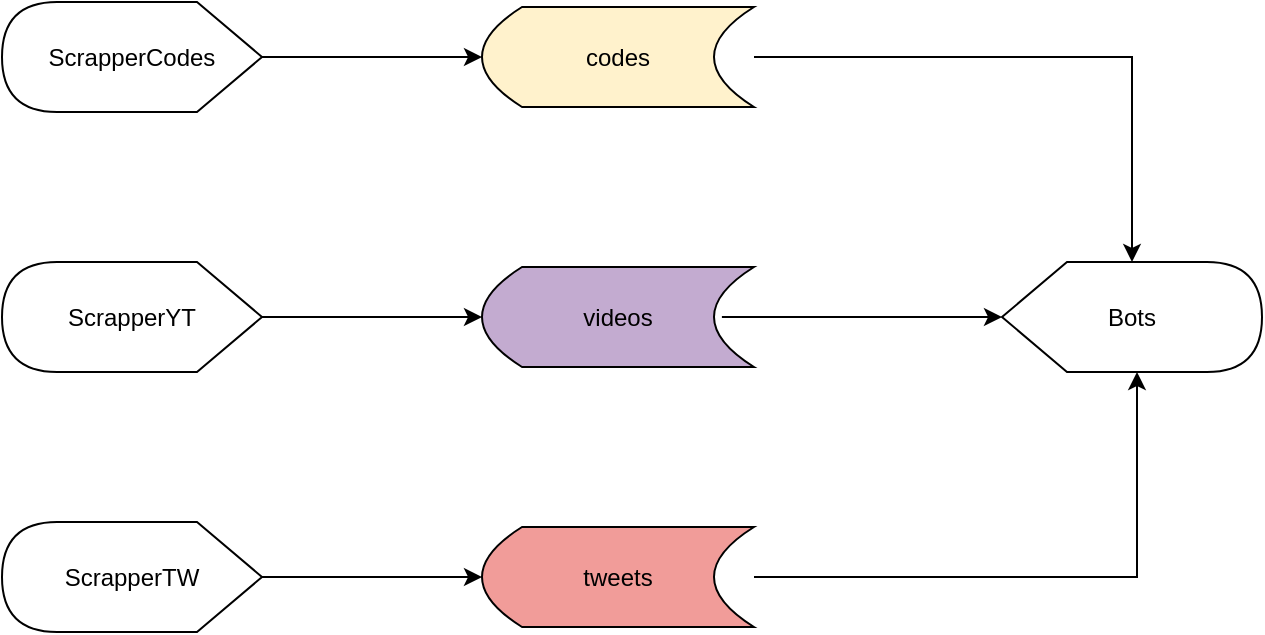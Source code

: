 <mxfile version="14.4.9" type="github">
  <diagram id="C5RBs43oDa-KdzZeNtuy" name="Page-1">
    <mxGraphModel dx="1422" dy="762" grid="1" gridSize="10" guides="1" tooltips="1" connect="1" arrows="1" fold="1" page="1" pageScale="1" pageWidth="827" pageHeight="1169" math="0" shadow="0">
      <root>
        <mxCell id="WIyWlLk6GJQsqaUBKTNV-0" />
        <mxCell id="WIyWlLk6GJQsqaUBKTNV-1" parent="WIyWlLk6GJQsqaUBKTNV-0" />
        <mxCell id="QOfzWd9f911VW4yFw9Vx-23" style="edgeStyle=orthogonalEdgeStyle;rounded=0;orthogonalLoop=1;jettySize=auto;html=1;" parent="WIyWlLk6GJQsqaUBKTNV-1" source="QOfzWd9f911VW4yFw9Vx-0" target="QOfzWd9f911VW4yFw9Vx-4" edge="1">
          <mxGeometry relative="1" as="geometry" />
        </mxCell>
        <mxCell id="QOfzWd9f911VW4yFw9Vx-0" value="codes" style="shape=dataStorage;whiteSpace=wrap;html=1;fixedSize=1;fillColor=#FFF2CC;" parent="WIyWlLk6GJQsqaUBKTNV-1" vertex="1">
          <mxGeometry x="350" y="72.5" width="136" height="50" as="geometry" />
        </mxCell>
        <mxCell id="QOfzWd9f911VW4yFw9Vx-1" value="videos" style="shape=dataStorage;whiteSpace=wrap;html=1;fixedSize=1;fillColor=#C3ABD0;" parent="WIyWlLk6GJQsqaUBKTNV-1" vertex="1">
          <mxGeometry x="350" y="202.5" width="136" height="50" as="geometry" />
        </mxCell>
        <mxCell id="QOfzWd9f911VW4yFw9Vx-24" style="edgeStyle=orthogonalEdgeStyle;rounded=0;orthogonalLoop=1;jettySize=auto;html=1;entryX=0;entryY=0;entryDx=67.5;entryDy=55;entryPerimeter=0;" parent="WIyWlLk6GJQsqaUBKTNV-1" source="QOfzWd9f911VW4yFw9Vx-2" target="QOfzWd9f911VW4yFw9Vx-4" edge="1">
          <mxGeometry relative="1" as="geometry" />
        </mxCell>
        <mxCell id="QOfzWd9f911VW4yFw9Vx-2" value="tweets" style="shape=dataStorage;whiteSpace=wrap;html=1;fixedSize=1;fillColor=#F19C99;" parent="WIyWlLk6GJQsqaUBKTNV-1" vertex="1">
          <mxGeometry x="350" y="332.5" width="136" height="50" as="geometry" />
        </mxCell>
        <mxCell id="QOfzWd9f911VW4yFw9Vx-20" style="edgeStyle=orthogonalEdgeStyle;rounded=0;orthogonalLoop=1;jettySize=auto;html=1;entryX=0.882;entryY=0.5;entryDx=0;entryDy=0;entryPerimeter=0;startArrow=classic;startFill=1;endArrow=none;endFill=0;" parent="WIyWlLk6GJQsqaUBKTNV-1" source="QOfzWd9f911VW4yFw9Vx-4" target="QOfzWd9f911VW4yFw9Vx-1" edge="1">
          <mxGeometry relative="1" as="geometry" />
        </mxCell>
        <mxCell id="QOfzWd9f911VW4yFw9Vx-4" value="Bots" style="shape=display;whiteSpace=wrap;html=1;" parent="WIyWlLk6GJQsqaUBKTNV-1" vertex="1">
          <mxGeometry x="610" y="200" width="130" height="55" as="geometry" />
        </mxCell>
        <mxCell id="QOfzWd9f911VW4yFw9Vx-10" style="edgeStyle=orthogonalEdgeStyle;rounded=0;orthogonalLoop=1;jettySize=auto;html=1;entryX=0;entryY=0.5;entryDx=0;entryDy=0;" parent="WIyWlLk6GJQsqaUBKTNV-1" source="QOfzWd9f911VW4yFw9Vx-9" target="QOfzWd9f911VW4yFw9Vx-2" edge="1">
          <mxGeometry relative="1" as="geometry" />
        </mxCell>
        <mxCell id="QOfzWd9f911VW4yFw9Vx-9" value="ScrapperTW" style="shape=display;whiteSpace=wrap;html=1;flipH=1;" parent="WIyWlLk6GJQsqaUBKTNV-1" vertex="1">
          <mxGeometry x="110" y="330" width="130" height="55" as="geometry" />
        </mxCell>
        <mxCell id="QOfzWd9f911VW4yFw9Vx-12" style="edgeStyle=orthogonalEdgeStyle;rounded=0;orthogonalLoop=1;jettySize=auto;html=1;entryX=0;entryY=0.5;entryDx=0;entryDy=0;" parent="WIyWlLk6GJQsqaUBKTNV-1" source="QOfzWd9f911VW4yFw9Vx-11" target="QOfzWd9f911VW4yFw9Vx-1" edge="1">
          <mxGeometry relative="1" as="geometry" />
        </mxCell>
        <mxCell id="QOfzWd9f911VW4yFw9Vx-11" value="ScrapperYT" style="shape=display;whiteSpace=wrap;html=1;flipH=1;" parent="WIyWlLk6GJQsqaUBKTNV-1" vertex="1">
          <mxGeometry x="110" y="200" width="130" height="55" as="geometry" />
        </mxCell>
        <mxCell id="QOfzWd9f911VW4yFw9Vx-14" style="edgeStyle=orthogonalEdgeStyle;rounded=0;orthogonalLoop=1;jettySize=auto;html=1;entryX=0;entryY=0.5;entryDx=0;entryDy=0;" parent="WIyWlLk6GJQsqaUBKTNV-1" source="QOfzWd9f911VW4yFw9Vx-13" target="QOfzWd9f911VW4yFw9Vx-0" edge="1">
          <mxGeometry relative="1" as="geometry" />
        </mxCell>
        <mxCell id="QOfzWd9f911VW4yFw9Vx-13" value="ScrapperCodes" style="shape=display;whiteSpace=wrap;html=1;flipH=1;" parent="WIyWlLk6GJQsqaUBKTNV-1" vertex="1">
          <mxGeometry x="110" y="70" width="130" height="55" as="geometry" />
        </mxCell>
      </root>
    </mxGraphModel>
  </diagram>
</mxfile>
